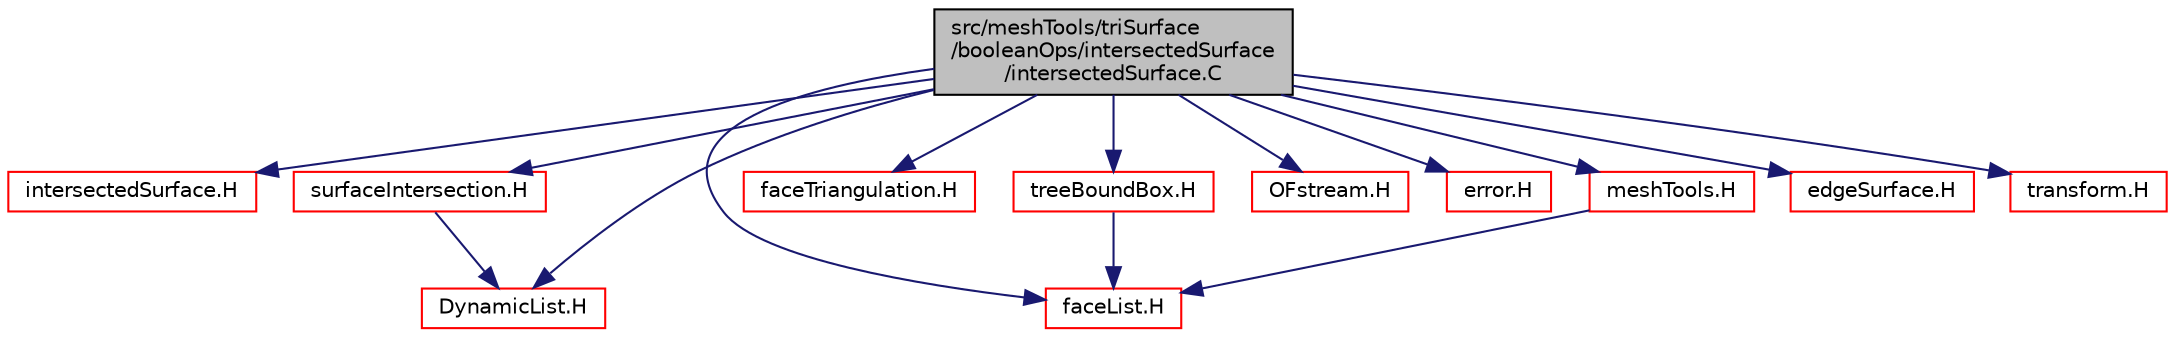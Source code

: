 digraph "src/meshTools/triSurface/booleanOps/intersectedSurface/intersectedSurface.C"
{
  bgcolor="transparent";
  edge [fontname="Helvetica",fontsize="10",labelfontname="Helvetica",labelfontsize="10"];
  node [fontname="Helvetica",fontsize="10",shape=record];
  Node1 [label="src/meshTools/triSurface\l/booleanOps/intersectedSurface\l/intersectedSurface.C",height=0.2,width=0.4,color="black", fillcolor="grey75", style="filled", fontcolor="black"];
  Node1 -> Node2 [color="midnightblue",fontsize="10",style="solid",fontname="Helvetica"];
  Node2 [label="intersectedSurface.H",height=0.2,width=0.4,color="red",URL="$a07658.html"];
  Node1 -> Node3 [color="midnightblue",fontsize="10",style="solid",fontname="Helvetica"];
  Node3 [label="surfaceIntersection.H",height=0.2,width=0.4,color="red",URL="$a07662.html"];
  Node3 -> Node4 [color="midnightblue",fontsize="10",style="solid",fontname="Helvetica"];
  Node4 [label="DynamicList.H",height=0.2,width=0.4,color="red",URL="$a07808.html"];
  Node1 -> Node5 [color="midnightblue",fontsize="10",style="solid",fontname="Helvetica"];
  Node5 [label="faceList.H",height=0.2,width=0.4,color="red",URL="$a08728.html"];
  Node1 -> Node6 [color="midnightblue",fontsize="10",style="solid",fontname="Helvetica"];
  Node6 [label="faceTriangulation.H",height=0.2,width=0.4,color="red",URL="$a10662.html"];
  Node1 -> Node7 [color="midnightblue",fontsize="10",style="solid",fontname="Helvetica"];
  Node7 [label="treeBoundBox.H",height=0.2,width=0.4,color="red",URL="$a08993.html"];
  Node7 -> Node5 [color="midnightblue",fontsize="10",style="solid",fontname="Helvetica"];
  Node1 -> Node8 [color="midnightblue",fontsize="10",style="solid",fontname="Helvetica"];
  Node8 [label="OFstream.H",height=0.2,width=0.4,color="red",URL="$a07957.html"];
  Node1 -> Node9 [color="midnightblue",fontsize="10",style="solid",fontname="Helvetica"];
  Node9 [label="error.H",height=0.2,width=0.4,color="red",URL="$a07904.html"];
  Node1 -> Node10 [color="midnightblue",fontsize="10",style="solid",fontname="Helvetica"];
  Node10 [label="meshTools.H",height=0.2,width=0.4,color="red",URL="$a07484.html"];
  Node10 -> Node5 [color="midnightblue",fontsize="10",style="solid",fontname="Helvetica"];
  Node1 -> Node11 [color="midnightblue",fontsize="10",style="solid",fontname="Helvetica"];
  Node11 [label="edgeSurface.H",height=0.2,width=0.4,color="red",URL="$a07656.html"];
  Node1 -> Node4 [color="midnightblue",fontsize="10",style="solid",fontname="Helvetica"];
  Node1 -> Node12 [color="midnightblue",fontsize="10",style="solid",fontname="Helvetica"];
  Node12 [label="transform.H",height=0.2,width=0.4,color="red",URL="$a09241.html",tooltip="3D tensor transformation operations. "];
}

